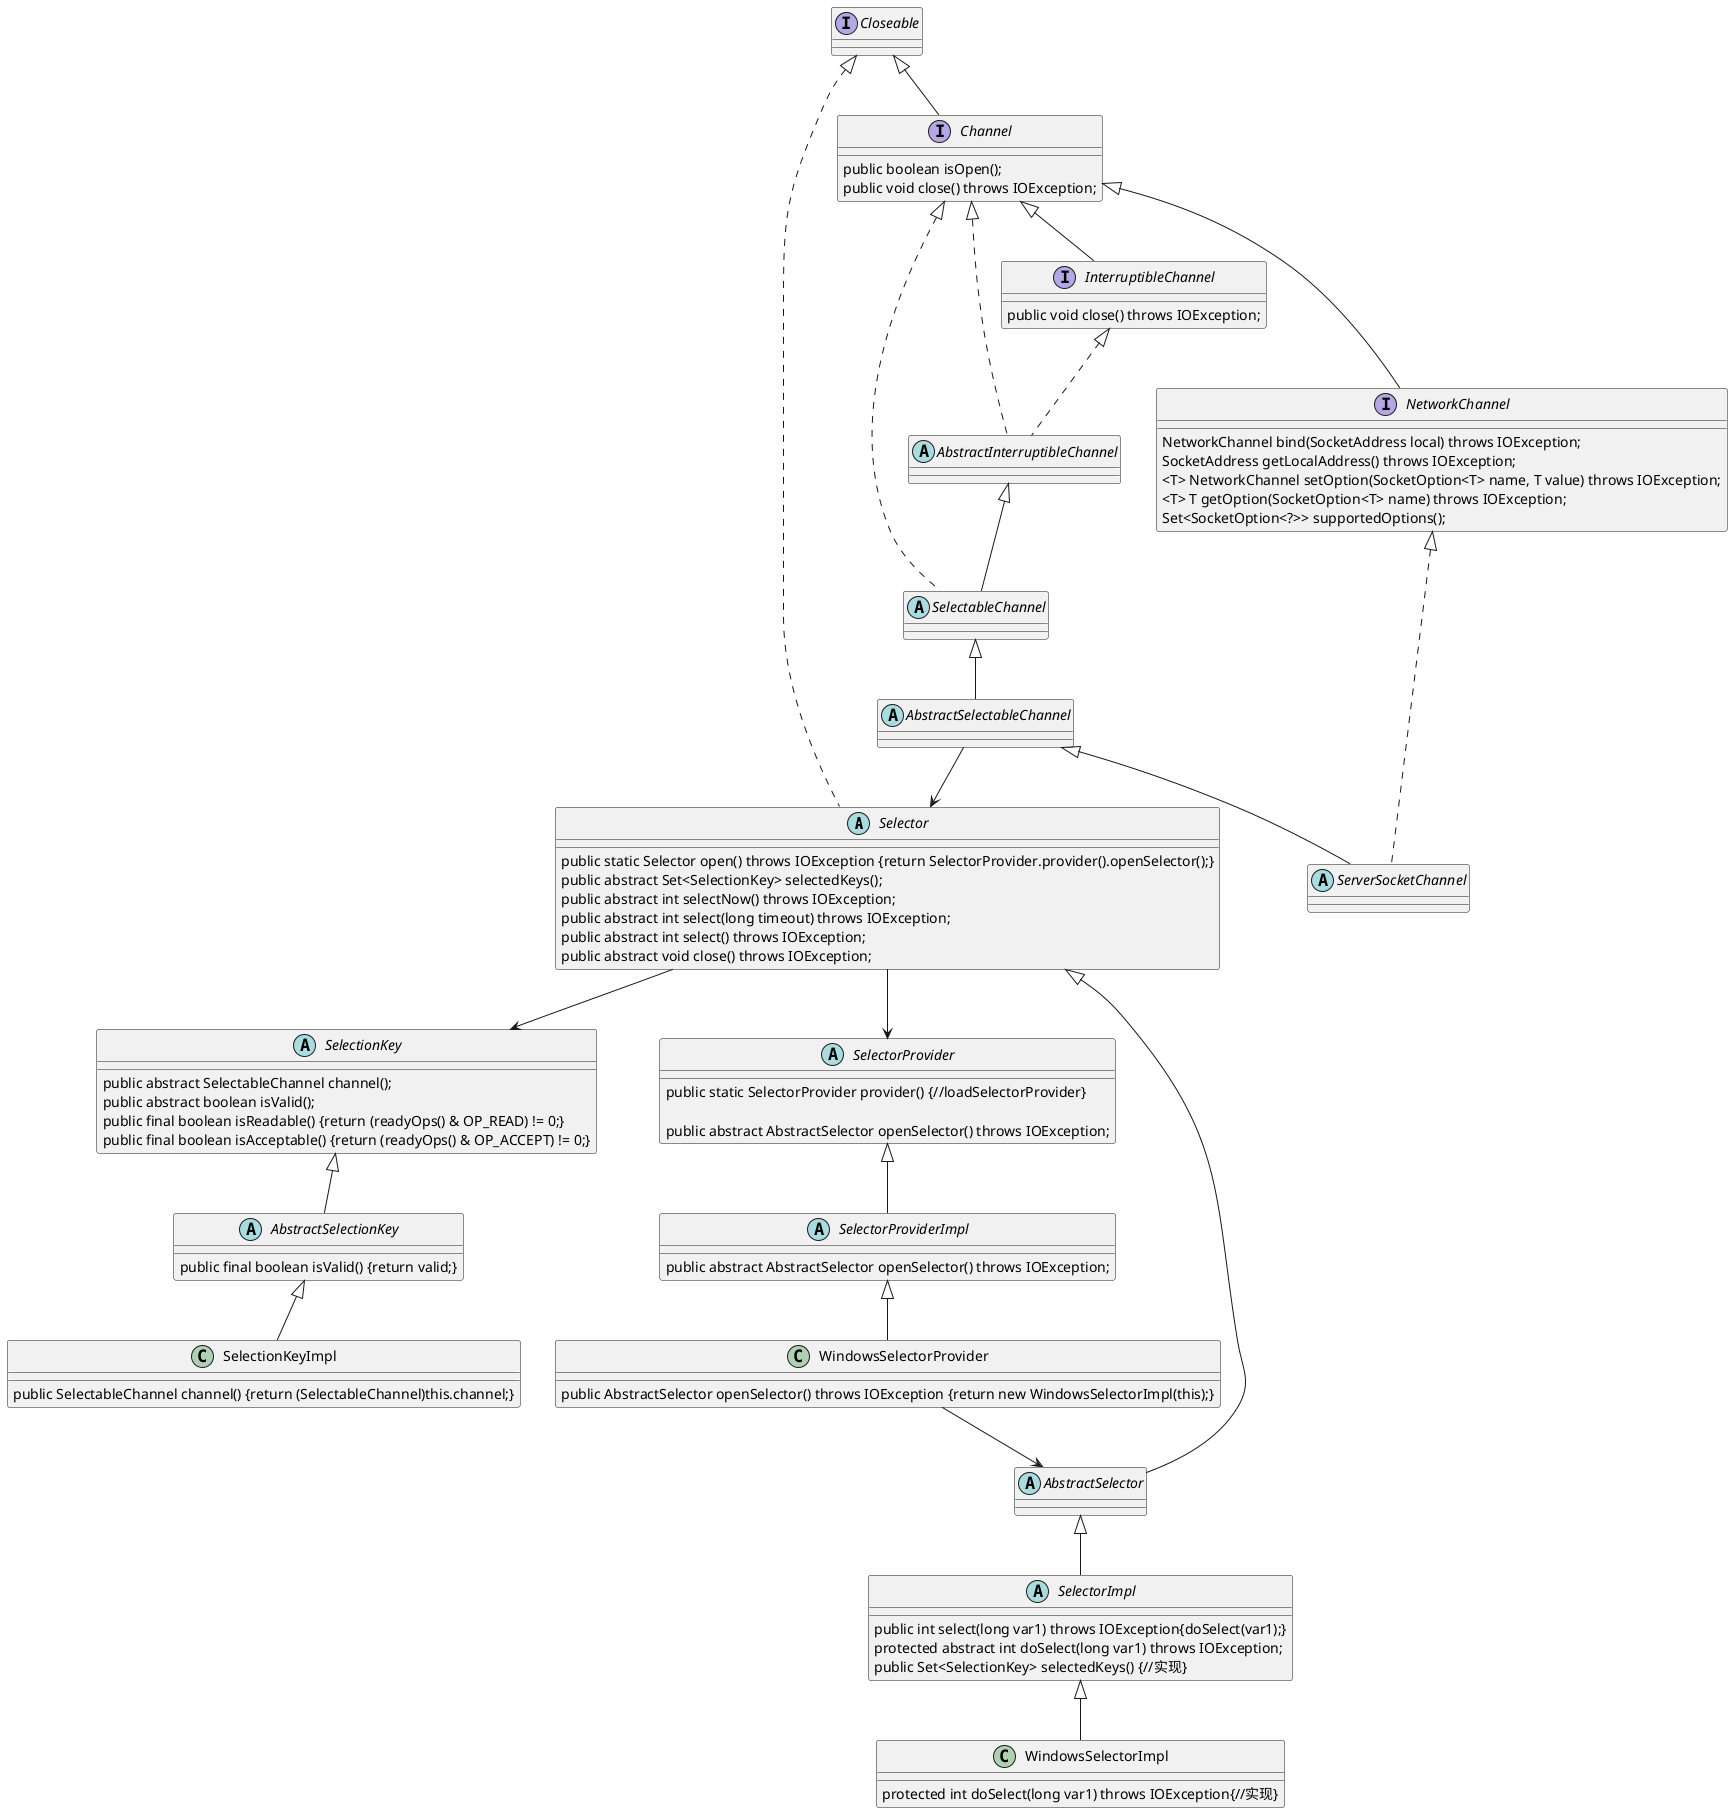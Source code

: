@startuml
'https://plantuml.com/class-diagram

abstract class Selector implements Closeable{
    public static Selector open() throws IOException {return SelectorProvider.provider().openSelector();}
    public abstract Set<SelectionKey> selectedKeys();
    public abstract int selectNow() throws IOException;
    public abstract int select(long timeout) throws IOException;
    public abstract int select() throws IOException;
    public abstract void close() throws IOException;
}
abstract class SelectionKey{
    public abstract SelectableChannel channel();
    public abstract boolean isValid();
    public final boolean isReadable() {return (readyOps() & OP_READ) != 0;}
    public final boolean isAcceptable() {return (readyOps() & OP_ACCEPT) != 0;}
}
abstract class AbstractSelectionKey extends SelectionKey{
    public final boolean isValid() {return valid;}
}
class SelectionKeyImpl extends AbstractSelectionKey {
    public SelectableChannel channel() {return (SelectableChannel)this.channel;}
}
Selector --> SelectionKey
Selector --> SelectorProvider

abstract class SelectorProvider {

    public static SelectorProvider provider() {//loadSelectorProvider}

    public abstract AbstractSelector openSelector() throws IOException;
}

abstract class SelectorProviderImpl extends SelectorProvider {
    public abstract AbstractSelector openSelector() throws IOException;
}

class WindowsSelectorProvider extends SelectorProviderImpl {

    public AbstractSelector openSelector() throws IOException {return new WindowsSelectorImpl(this);}
}

WindowsSelectorProvider --> AbstractSelector
abstract class SelectorImpl extends AbstractSelector{
    public int select(long var1) throws IOException{doSelect(var1);}
    protected abstract int doSelect(long var1) throws IOException;
    public Set<SelectionKey> selectedKeys() {//实现}
}
abstract class AbstractSelector extends Selector{

}
class WindowsSelectorImpl extends SelectorImpl{
    protected int doSelect(long var1) throws IOException{//实现}
}

interface Channel extends Closeable {
    public boolean isOpen();
    public void close() throws IOException;
}
interface NetworkChannel extends Channel{
        NetworkChannel bind(SocketAddress local) throws IOException;
        SocketAddress getLocalAddress() throws IOException;
        <T> NetworkChannel setOption(SocketOption<T> name, T value) throws IOException;
        <T> T getOption(SocketOption<T> name) throws IOException;
        Set<SocketOption<?>> supportedOptions();
}
abstract class ServerSocketChannel extends AbstractSelectableChannel implements NetworkChannel{}
abstract class AbstractSelectableChannel extends SelectableChannel{}
abstract class SelectableChannel extends AbstractInterruptibleChannel implements Channel{}
abstract class AbstractInterruptibleChannel implements Channel, InterruptibleChannel{}
interface InterruptibleChannel extends Channel{
    public void close() throws IOException;
}


 AbstractSelectableChannel --> Selector
@enduml
